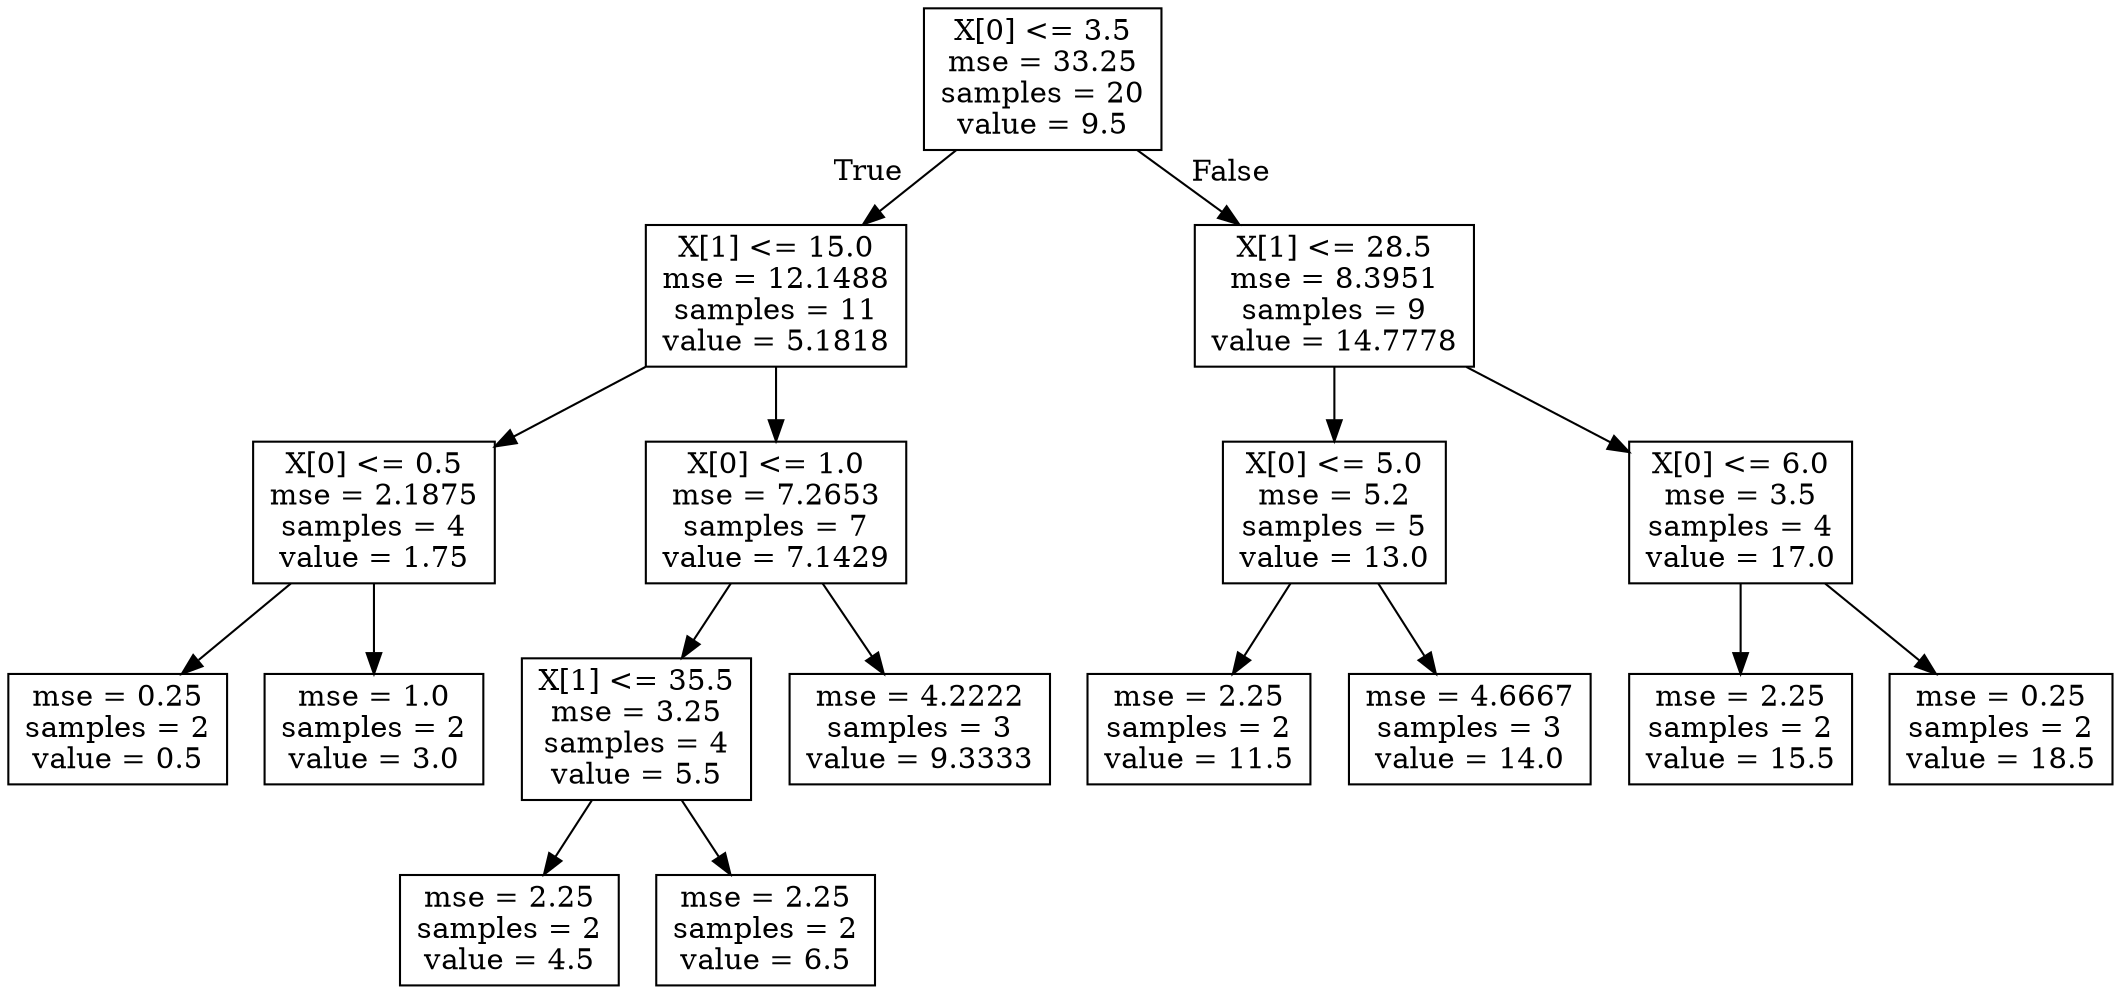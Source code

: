 digraph Tree {
node [shape=box] ;
0 [label="X[0] <= 3.5\nmse = 33.25\nsamples = 20\nvalue = 9.5"] ;
1 [label="X[1] <= 15.0\nmse = 12.1488\nsamples = 11\nvalue = 5.1818"] ;
0 -> 1 [labeldistance=2.5, labelangle=45, headlabel="True"] ;
2 [label="X[0] <= 0.5\nmse = 2.1875\nsamples = 4\nvalue = 1.75"] ;
1 -> 2 ;
3 [label="mse = 0.25\nsamples = 2\nvalue = 0.5"] ;
2 -> 3 ;
4 [label="mse = 1.0\nsamples = 2\nvalue = 3.0"] ;
2 -> 4 ;
5 [label="X[0] <= 1.0\nmse = 7.2653\nsamples = 7\nvalue = 7.1429"] ;
1 -> 5 ;
6 [label="X[1] <= 35.5\nmse = 3.25\nsamples = 4\nvalue = 5.5"] ;
5 -> 6 ;
7 [label="mse = 2.25\nsamples = 2\nvalue = 4.5"] ;
6 -> 7 ;
8 [label="mse = 2.25\nsamples = 2\nvalue = 6.5"] ;
6 -> 8 ;
9 [label="mse = 4.2222\nsamples = 3\nvalue = 9.3333"] ;
5 -> 9 ;
10 [label="X[1] <= 28.5\nmse = 8.3951\nsamples = 9\nvalue = 14.7778"] ;
0 -> 10 [labeldistance=2.5, labelangle=-45, headlabel="False"] ;
11 [label="X[0] <= 5.0\nmse = 5.2\nsamples = 5\nvalue = 13.0"] ;
10 -> 11 ;
12 [label="mse = 2.25\nsamples = 2\nvalue = 11.5"] ;
11 -> 12 ;
13 [label="mse = 4.6667\nsamples = 3\nvalue = 14.0"] ;
11 -> 13 ;
14 [label="X[0] <= 6.0\nmse = 3.5\nsamples = 4\nvalue = 17.0"] ;
10 -> 14 ;
15 [label="mse = 2.25\nsamples = 2\nvalue = 15.5"] ;
14 -> 15 ;
16 [label="mse = 0.25\nsamples = 2\nvalue = 18.5"] ;
14 -> 16 ;
}